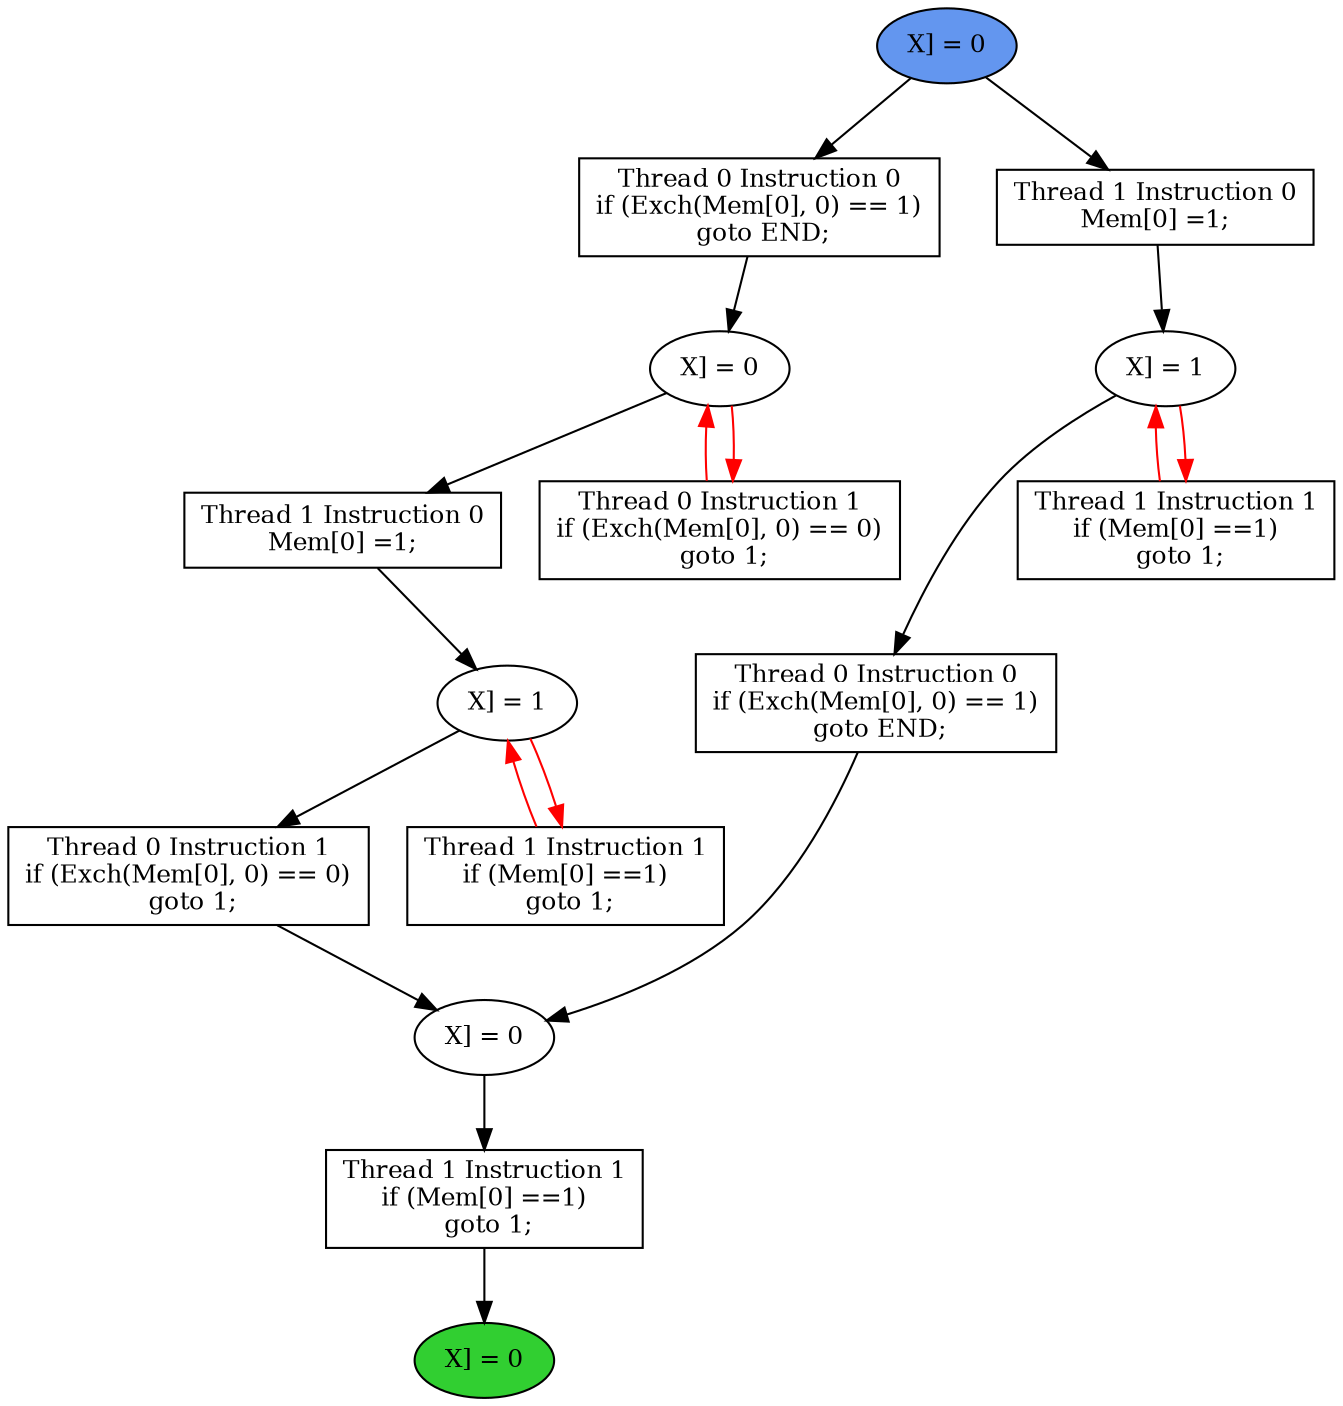 digraph "graph" {
graph [fontsize=12]
node [fontsize=12]
edge [fontsize=12]
rankdir=TB;
"N25" -> "N24" [uuid = "<A0, S3>", color = "#000000", fontcolor = "#ffffff", style = "solid", label = "", dir = "forward", weight = "1"]
"N13" -> "N11" [uuid = "<A1, S2>", color = "#000000", fontcolor = "#ffffff", style = "solid", label = "", dir = "forward", weight = "1"]
"N23" -> "N22" [uuid = "<A2, S1>", color = "#000000", fontcolor = "#ffffff", style = "solid", label = "", dir = "forward", weight = "1"]
"N26" -> "N21" [uuid = "<A3, S0>", color = "#000000", fontcolor = "#ffffff", style = "solid", label = "", dir = "forward", weight = "1"]
"N24" -> "N18" [uuid = "<A4, S3>", color = "#ff0000", fontcolor = "#ffffff", style = "solid", label = "", dir = "back", weight = "1"]
"N12" -> "N11" [uuid = "<A5, S2>", color = "#000000", fontcolor = "#ffffff", style = "solid", label = "", dir = "forward", weight = "1"]
"N10" -> "N9" [uuid = "<A6, END>", color = "#000000", fontcolor = "#ffffff", style = "solid", label = "", dir = "forward", weight = "1"]
"N21" -> "N20" [uuid = "<A7, S0>", color = "#ff0000", fontcolor = "#ffffff", style = "solid", label = "", dir = "back", weight = "1"]
"N22" -> "N19" [uuid = "<A8, S1>", color = "#ff0000", fontcolor = "#ffffff", style = "solid", label = "", dir = "back", weight = "1"]
"N27" -> "N25" [uuid = "<A0, START>", color = "#000000", fontcolor = "#ffffff", style = "solid", label = "", dir = "forward", weight = "1"]
"N21" -> "N13" [uuid = "<A1, S0>", color = "#000000", fontcolor = "#ffffff", style = "solid", label = "", dir = "forward", weight = "1"]
"N24" -> "N23" [uuid = "<A2, S3>", color = "#000000", fontcolor = "#ffffff", style = "solid", label = "", dir = "forward", weight = "1"]
"N27" -> "N26" [uuid = "<A3, START>", color = "#000000", fontcolor = "#ffffff", style = "solid", label = "", dir = "forward", weight = "1"]
"N24" -> "N18" [uuid = "<A4, S3>", color = "#ff0000", fontcolor = "#ffffff", style = "solid", label = "", dir = "forward", weight = "1"]
"N22" -> "N12" [uuid = "<A5, S1>", color = "#000000", fontcolor = "#ffffff", style = "solid", label = "", dir = "forward", weight = "1"]
"N11" -> "N10" [uuid = "<A6, S2>", color = "#000000", fontcolor = "#ffffff", style = "solid", label = "", dir = "forward", weight = "1"]
"N21" -> "N20" [uuid = "<A7, S0>", color = "#ff0000", fontcolor = "#ffffff", style = "solid", label = "", dir = "forward", weight = "1"]
"N22" -> "N19" [uuid = "<A8, S1>", color = "#ff0000", fontcolor = "#ffffff", style = "solid", label = "", dir = "forward", weight = "1"]
"N9" [uuid="END", label="X] = 0", fillcolor = "#31cf31", fontcolor = "#000000", shape = "ellipse", style = "filled, solid"]
"N10" [uuid="A6", label="Thread 1 Instruction 1
if (Mem[0] ==1)
 goto 1;", fillcolor = "#ffffff", fontcolor = "#000000", shape = "box", style = "filled, solid"]
"N11" [uuid="S2", label="X] = 0", fillcolor = "#ffffff", fontcolor = "#000000", shape = "ellipse", style = "filled, solid"]
"N12" [uuid="A5", label="Thread 0 Instruction 1
if (Exch(Mem[0], 0) == 0)
 goto 1;", fillcolor = "#ffffff", fontcolor = "#000000", shape = "box", style = "filled, solid"]
"N13" [uuid="A1", label="Thread 0 Instruction 0
if (Exch(Mem[0], 0) == 1)
 goto END;", fillcolor = "#ffffff", fontcolor = "#000000", shape = "box", style = "filled, solid"]
"N18" [uuid="A4", label="Thread 0 Instruction 1
if (Exch(Mem[0], 0) == 0)
 goto 1;", fillcolor = "#ffffff", fontcolor = "#000000", shape = "box", style = "filled, solid"]
"N19" [uuid="A8", label="Thread 1 Instruction 1
if (Mem[0] ==1)
 goto 1;", fillcolor = "#ffffff", fontcolor = "#000000", shape = "box", style = "filled, solid"]
"N20" [uuid="A7", label="Thread 1 Instruction 1
if (Mem[0] ==1)
 goto 1;", fillcolor = "#ffffff", fontcolor = "#000000", shape = "box", style = "filled, solid"]
"N21" [uuid="S0", label="X] = 1", fillcolor = "#ffffff", fontcolor = "#000000", shape = "ellipse", style = "filled, solid"]
"N22" [uuid="S1", label="X] = 1", fillcolor = "#ffffff", fontcolor = "#000000", shape = "ellipse", style = "filled, solid"]
"N23" [uuid="A2", label="Thread 1 Instruction 0
Mem[0] =1;", fillcolor = "#ffffff", fontcolor = "#000000", shape = "box", style = "filled, solid"]
"N24" [uuid="S3", label="X] = 0", fillcolor = "#ffffff", fontcolor = "#000000", shape = "ellipse", style = "filled, solid"]
"N25" [uuid="A0", label="Thread 0 Instruction 0
if (Exch(Mem[0], 0) == 1)
 goto END;", fillcolor = "#ffffff", fontcolor = "#000000", shape = "box", style = "filled, solid"]
"N26" [uuid="A3", label="Thread 1 Instruction 0
Mem[0] =1;", fillcolor = "#ffffff", fontcolor = "#000000", shape = "box", style = "filled, solid"]
"N27" [uuid="START", label="X] = 0", fillcolor = "#6396ef", fontcolor = "#000000", shape = "ellipse", style = "filled, solid"]
}